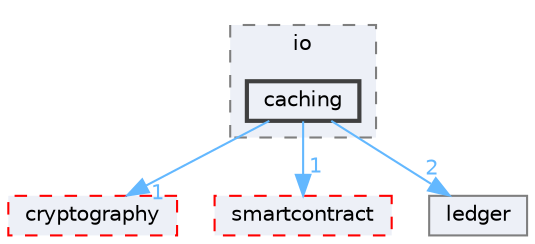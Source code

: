 digraph "include/neo/io/caching"
{
 // LATEX_PDF_SIZE
  bgcolor="transparent";
  edge [fontname=Helvetica,fontsize=10,labelfontname=Helvetica,labelfontsize=10];
  node [fontname=Helvetica,fontsize=10,shape=box,height=0.2,width=0.4];
  compound=true
  subgraph clusterdir_a46a28fba43bd7a324367dd633ce3fbb {
    graph [ bgcolor="#edf0f7", pencolor="grey50", label="io", fontname=Helvetica,fontsize=10 style="filled,dashed", URL="dir_a46a28fba43bd7a324367dd633ce3fbb.html",tooltip=""]
  dir_400c4f6cd553b4bbe8e9e36bd539086e [label="caching", fillcolor="#edf0f7", color="grey25", style="filled,bold", URL="dir_400c4f6cd553b4bbe8e9e36bd539086e.html",tooltip=""];
  }
  dir_13a601a931e8adce0785ba6498e440f3 [label="cryptography", fillcolor="#edf0f7", color="red", style="filled,dashed", URL="dir_13a601a931e8adce0785ba6498e440f3.html",tooltip=""];
  dir_1d072b0644af2f90e688c66b43067f89 [label="smartcontract", fillcolor="#edf0f7", color="red", style="filled,dashed", URL="dir_1d072b0644af2f90e688c66b43067f89.html",tooltip=""];
  dir_265785174721d141513467cd49f63251 [label="ledger", fillcolor="#edf0f7", color="grey50", style="filled", URL="dir_265785174721d141513467cd49f63251.html",tooltip=""];
  dir_400c4f6cd553b4bbe8e9e36bd539086e->dir_13a601a931e8adce0785ba6498e440f3 [headlabel="1", labeldistance=1.5 headhref="dir_000001_000012.html" href="dir_000001_000012.html" color="steelblue1" fontcolor="steelblue1"];
  dir_400c4f6cd553b4bbe8e9e36bd539086e->dir_1d072b0644af2f90e688c66b43067f89 [headlabel="1", labeldistance=1.5 headhref="dir_000001_000056.html" href="dir_000001_000056.html" color="steelblue1" fontcolor="steelblue1"];
  dir_400c4f6cd553b4bbe8e9e36bd539086e->dir_265785174721d141513467cd49f63251 [headlabel="2", labeldistance=1.5 headhref="dir_000001_000024.html" href="dir_000001_000024.html" color="steelblue1" fontcolor="steelblue1"];
}
